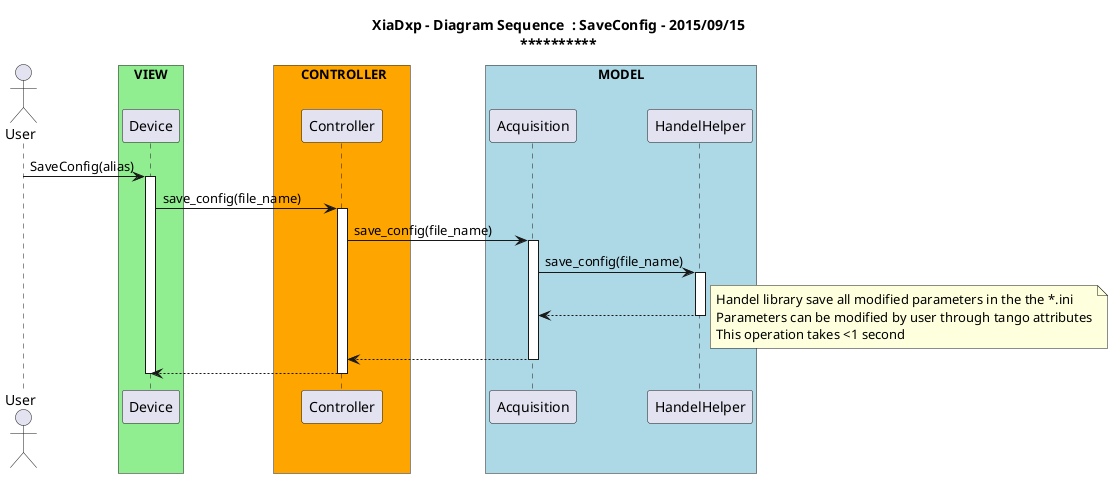 @startuml
title <b>XiaDxp - Diagram Sequence  : SaveConfig - 2015/09/15</b>\n**********************************************
actor User

participant "Device" as Device
box "VIEW" #LightGreen
	participant Device
end box

participant "Controller" as Ctrl
box "       CONTROLLER      " #Orange
	participant Ctrl
end box

participant "Acquisition" as Acq
participant "HandelHelper" as Handel
box "MODEL" #LightBlue
	participant Acq
	participant Handel
end box

User -> Device: SaveConfig(alias)
activate Device

Device -> Ctrl: save_config(file_name)
activate Ctrl


Ctrl -> Acq : save_config(file_name)
activate Acq

Acq -> Handel : save_config(file_name)
activate Handel

Handel --> Acq
deactivate Handel

note right 
        Handel library save all modified parameters in the the *.ini
        Parameters can be modified by user through tango attributes
        This operation takes <1 second
end note

Acq --> Ctrl : 
deactivate Acq

Ctrl --> Device : 
deactivate Ctrl

deactivate Device

@enduml